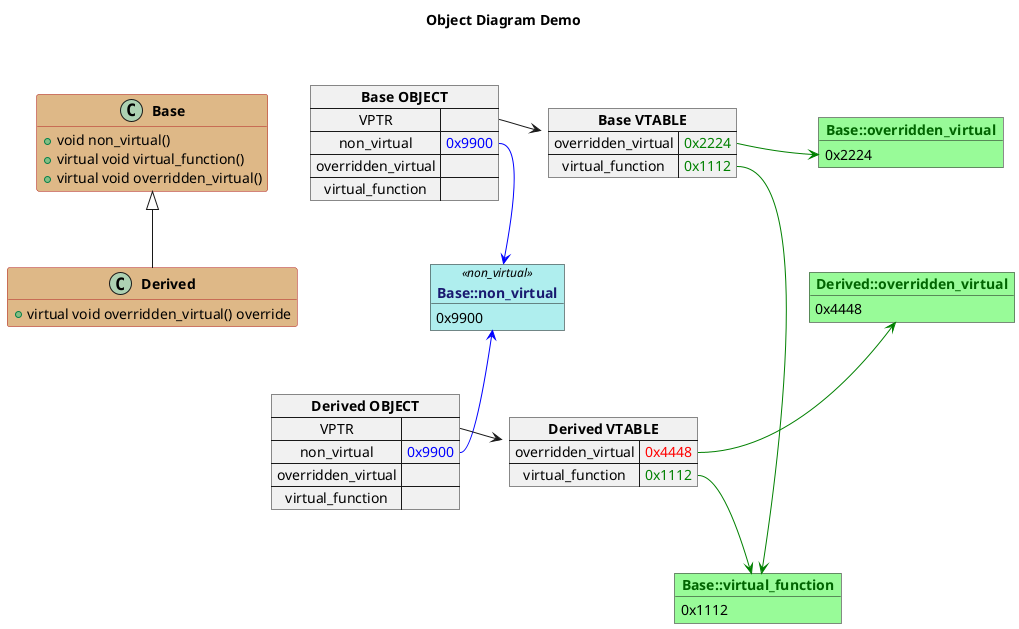 @startuml
<style>
classDiagram {
    class {
        BackgroundColor BurlyWood
        LineColor FireBrick

        header {
            FontStyle Bold
        }
    }
}

object {
    BackgroundColor PaleGreen

    header {
        FontColor DarkGreen
        FontStyle Bold
    }
}

.non_virtual {
    BackgroundColor PaleTurquoise

    header {
        FontColor MidnightBlue
        FontStyle Bold
    }
}
</style>

title **Object Diagram Demo**\n\n

class Base {
    + void non_virtual()
    + virtual void virtual_function()
    + virtual void overridden_virtual()
}

class Derived {
    + virtual void overridden_virtual() override
}
Base <|== Derived
hide class fields

map "**Base OBJECT**" as BO {
    VPTR=>
    non_virtual=><color:Blue>0x9900</color>
    overridden_virtual=>
    virtual_function=>
}

map "**Derived OBJECT**" as DO {
    VPTR=>
    non_virtual=><color:Blue>0x9900</color>
    overridden_virtual=>
    virtual_function=>
}

map "**Derived VTABLE**" as DV {
    overridden_virtual => <color:Red>0x4448</color>
    virtual_function => <color:Green>0x1112</color>
}

map "**Base VTABLE**" as BV {
    overridden_virtual => <color:Green>0x2224</color>
    virtual_function => <color:Green>0x1112</color>
}

' bug: both custom style and stereotype are applied as they have the same syntax
' see: https://forum.plantuml.net/14692/user-defined-style-applied-on-class-also-becomes-stereotype
object "Base::non_virtual" as non_virtual <<non_virtual>> {
    0x9900
}

object "Base::virtual_function" as base_virtual {
    0x1112
}

object "Base::overridden_virtual" as overridden_virtual {
    0x2224
}

object "Derived::overridden_virtual" as derived_overridden_virtual {
    0x4448
}

BO::non_virtual -[#Blue]> non_virtual
DO::non_virtual -up[#Blue]> non_virtual

BO::VPTR -right-> BV
DO::VPTR -right-> DV

BV::virtual_function -[#Green]> base_virtual
BV::overridden_virtual -right[#Green]> overridden_virtual

DV::virtual_function -[#Green]-> base_virtual
DV::overridden_virtual -up[#Green]> derived_overridden_virtual

' hidden connectors to "guide" the layout
Base -right[hidden]> BO
BO -down[hidden]--> DO
BV -down[hidden]--> DV
base_virtual -[hidden]down-> derived_overridden_virtual
BV -down[hidden]-> non_virtual
non_virtual -down[hidden]-> DV
overridden_virtual -down[hidden]-> derived_overridden_virtual

@enduml
